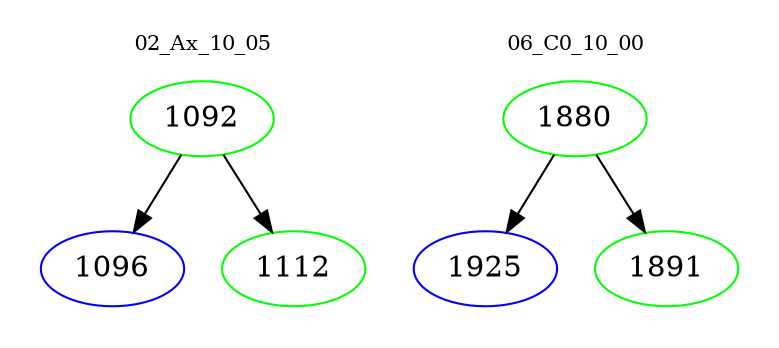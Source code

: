 digraph{
subgraph cluster_0 {
color = white
label = "02_Ax_10_05";
fontsize=10;
T0_1092 [label="1092", color="green"]
T0_1092 -> T0_1096 [color="black"]
T0_1096 [label="1096", color="blue"]
T0_1092 -> T0_1112 [color="black"]
T0_1112 [label="1112", color="green"]
}
subgraph cluster_1 {
color = white
label = "06_C0_10_00";
fontsize=10;
T1_1880 [label="1880", color="green"]
T1_1880 -> T1_1925 [color="black"]
T1_1925 [label="1925", color="blue"]
T1_1880 -> T1_1891 [color="black"]
T1_1891 [label="1891", color="green"]
}
}

